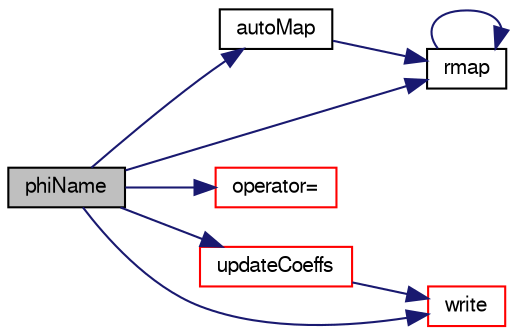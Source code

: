 digraph "phiName"
{
  bgcolor="transparent";
  edge [fontname="FreeSans",fontsize="10",labelfontname="FreeSans",labelfontsize="10"];
  node [fontname="FreeSans",fontsize="10",shape=record];
  rankdir="LR";
  Node33 [label="phiName",height=0.2,width=0.4,color="black", fillcolor="grey75", style="filled", fontcolor="black"];
  Node33 -> Node34 [color="midnightblue",fontsize="10",style="solid",fontname="FreeSans"];
  Node34 [label="autoMap",height=0.2,width=0.4,color="black",URL="$a22214.html#a0ab0c43ce90d756c88dd81e3d0a9eef5",tooltip="Map (and resize as needed) from self given a mapping object. "];
  Node34 -> Node35 [color="midnightblue",fontsize="10",style="solid",fontname="FreeSans"];
  Node35 [label="rmap",height=0.2,width=0.4,color="black",URL="$a22214.html#a4fe41b169c41bfcd4311c1d1e27a96ed",tooltip="Reverse map the given fvPatchField onto this fvPatchField. "];
  Node35 -> Node35 [color="midnightblue",fontsize="10",style="solid",fontname="FreeSans"];
  Node33 -> Node36 [color="midnightblue",fontsize="10",style="solid",fontname="FreeSans"];
  Node36 [label="operator=",height=0.2,width=0.4,color="red",URL="$a22214.html#ac6e6d24b5f1a53d97efd5c64cfe58ace"];
  Node33 -> Node35 [color="midnightblue",fontsize="10",style="solid",fontname="FreeSans"];
  Node33 -> Node38 [color="midnightblue",fontsize="10",style="solid",fontname="FreeSans"];
  Node38 [label="updateCoeffs",height=0.2,width=0.4,color="red",URL="$a22214.html#a7e24eafac629d3733181cd942d4c902f",tooltip="Update the coefficients associated with the patch field. "];
  Node38 -> Node92 [color="midnightblue",fontsize="10",style="solid",fontname="FreeSans"];
  Node92 [label="write",height=0.2,width=0.4,color="red",URL="$a22214.html#a293fdfec8bdfbd5c3913ab4c9f3454ff",tooltip="Write. "];
  Node33 -> Node92 [color="midnightblue",fontsize="10",style="solid",fontname="FreeSans"];
}
